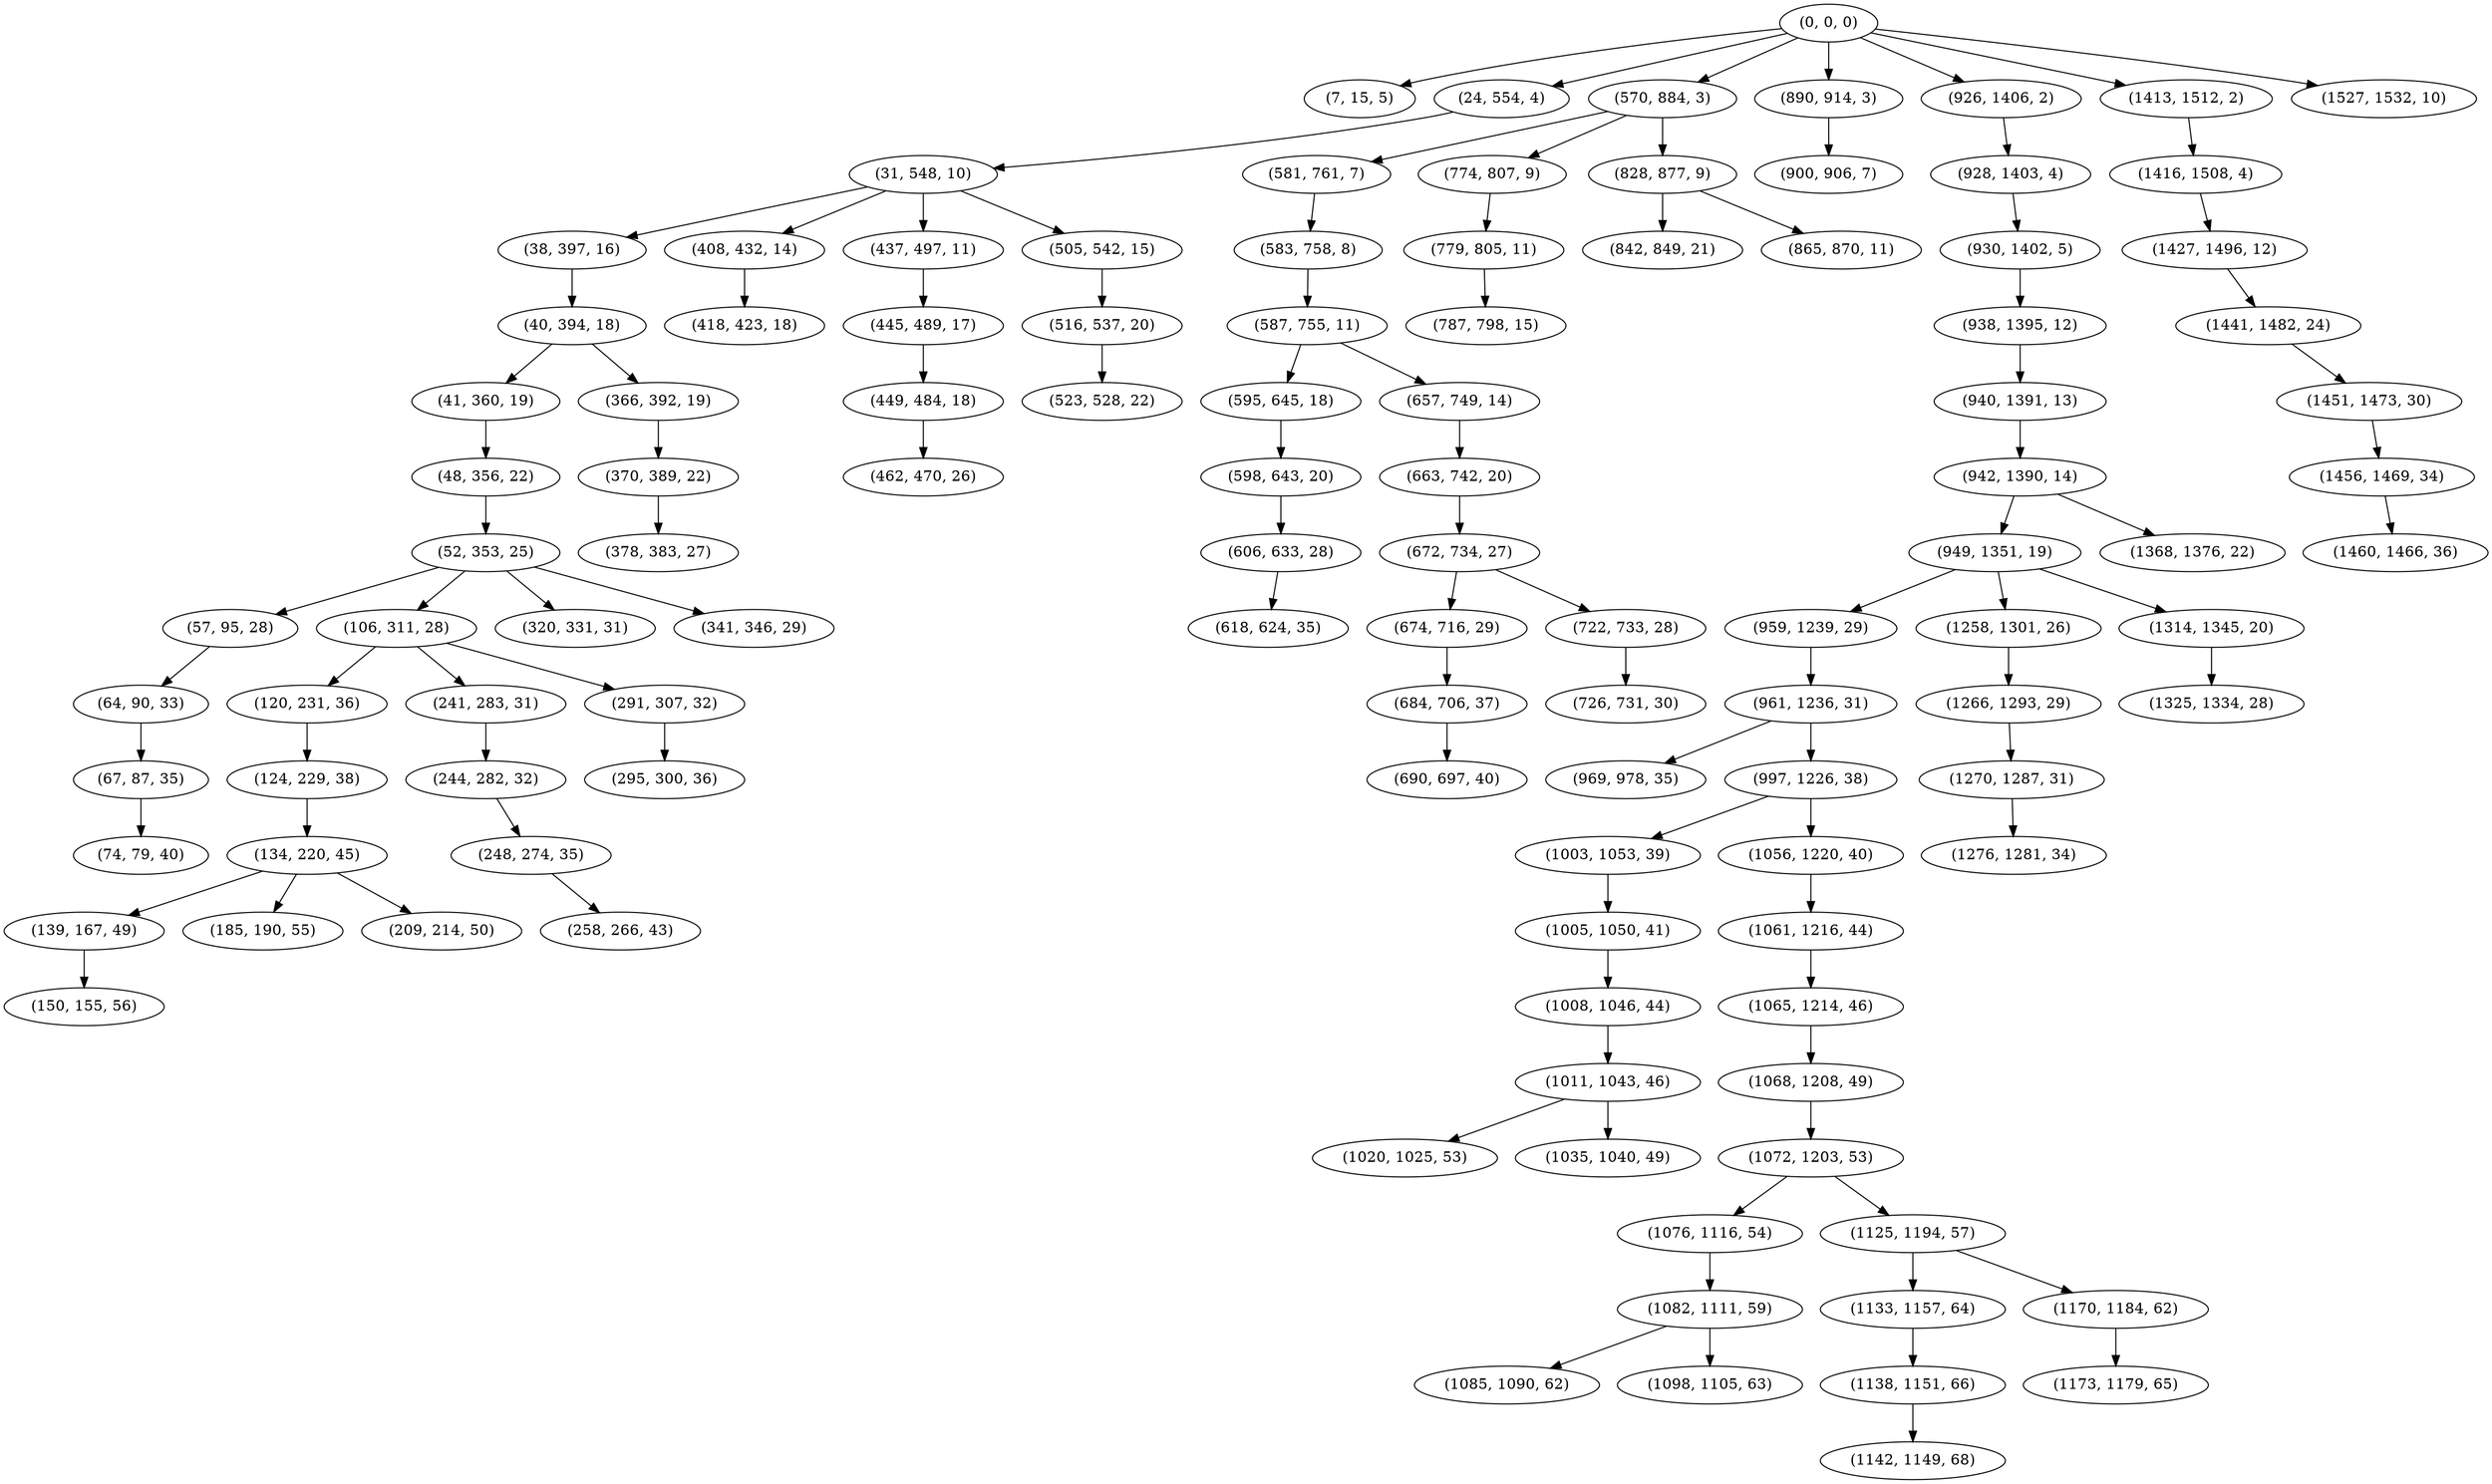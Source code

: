 digraph tree {
    "(0, 0, 0)";
    "(7, 15, 5)";
    "(24, 554, 4)";
    "(31, 548, 10)";
    "(38, 397, 16)";
    "(40, 394, 18)";
    "(41, 360, 19)";
    "(48, 356, 22)";
    "(52, 353, 25)";
    "(57, 95, 28)";
    "(64, 90, 33)";
    "(67, 87, 35)";
    "(74, 79, 40)";
    "(106, 311, 28)";
    "(120, 231, 36)";
    "(124, 229, 38)";
    "(134, 220, 45)";
    "(139, 167, 49)";
    "(150, 155, 56)";
    "(185, 190, 55)";
    "(209, 214, 50)";
    "(241, 283, 31)";
    "(244, 282, 32)";
    "(248, 274, 35)";
    "(258, 266, 43)";
    "(291, 307, 32)";
    "(295, 300, 36)";
    "(320, 331, 31)";
    "(341, 346, 29)";
    "(366, 392, 19)";
    "(370, 389, 22)";
    "(378, 383, 27)";
    "(408, 432, 14)";
    "(418, 423, 18)";
    "(437, 497, 11)";
    "(445, 489, 17)";
    "(449, 484, 18)";
    "(462, 470, 26)";
    "(505, 542, 15)";
    "(516, 537, 20)";
    "(523, 528, 22)";
    "(570, 884, 3)";
    "(581, 761, 7)";
    "(583, 758, 8)";
    "(587, 755, 11)";
    "(595, 645, 18)";
    "(598, 643, 20)";
    "(606, 633, 28)";
    "(618, 624, 35)";
    "(657, 749, 14)";
    "(663, 742, 20)";
    "(672, 734, 27)";
    "(674, 716, 29)";
    "(684, 706, 37)";
    "(690, 697, 40)";
    "(722, 733, 28)";
    "(726, 731, 30)";
    "(774, 807, 9)";
    "(779, 805, 11)";
    "(787, 798, 15)";
    "(828, 877, 9)";
    "(842, 849, 21)";
    "(865, 870, 11)";
    "(890, 914, 3)";
    "(900, 906, 7)";
    "(926, 1406, 2)";
    "(928, 1403, 4)";
    "(930, 1402, 5)";
    "(938, 1395, 12)";
    "(940, 1391, 13)";
    "(942, 1390, 14)";
    "(949, 1351, 19)";
    "(959, 1239, 29)";
    "(961, 1236, 31)";
    "(969, 978, 35)";
    "(997, 1226, 38)";
    "(1003, 1053, 39)";
    "(1005, 1050, 41)";
    "(1008, 1046, 44)";
    "(1011, 1043, 46)";
    "(1020, 1025, 53)";
    "(1035, 1040, 49)";
    "(1056, 1220, 40)";
    "(1061, 1216, 44)";
    "(1065, 1214, 46)";
    "(1068, 1208, 49)";
    "(1072, 1203, 53)";
    "(1076, 1116, 54)";
    "(1082, 1111, 59)";
    "(1085, 1090, 62)";
    "(1098, 1105, 63)";
    "(1125, 1194, 57)";
    "(1133, 1157, 64)";
    "(1138, 1151, 66)";
    "(1142, 1149, 68)";
    "(1170, 1184, 62)";
    "(1173, 1179, 65)";
    "(1258, 1301, 26)";
    "(1266, 1293, 29)";
    "(1270, 1287, 31)";
    "(1276, 1281, 34)";
    "(1314, 1345, 20)";
    "(1325, 1334, 28)";
    "(1368, 1376, 22)";
    "(1413, 1512, 2)";
    "(1416, 1508, 4)";
    "(1427, 1496, 12)";
    "(1441, 1482, 24)";
    "(1451, 1473, 30)";
    "(1456, 1469, 34)";
    "(1460, 1466, 36)";
    "(1527, 1532, 10)";
    "(0, 0, 0)" -> "(7, 15, 5)";
    "(0, 0, 0)" -> "(24, 554, 4)";
    "(0, 0, 0)" -> "(570, 884, 3)";
    "(0, 0, 0)" -> "(890, 914, 3)";
    "(0, 0, 0)" -> "(926, 1406, 2)";
    "(0, 0, 0)" -> "(1413, 1512, 2)";
    "(0, 0, 0)" -> "(1527, 1532, 10)";
    "(24, 554, 4)" -> "(31, 548, 10)";
    "(31, 548, 10)" -> "(38, 397, 16)";
    "(31, 548, 10)" -> "(408, 432, 14)";
    "(31, 548, 10)" -> "(437, 497, 11)";
    "(31, 548, 10)" -> "(505, 542, 15)";
    "(38, 397, 16)" -> "(40, 394, 18)";
    "(40, 394, 18)" -> "(41, 360, 19)";
    "(40, 394, 18)" -> "(366, 392, 19)";
    "(41, 360, 19)" -> "(48, 356, 22)";
    "(48, 356, 22)" -> "(52, 353, 25)";
    "(52, 353, 25)" -> "(57, 95, 28)";
    "(52, 353, 25)" -> "(106, 311, 28)";
    "(52, 353, 25)" -> "(320, 331, 31)";
    "(52, 353, 25)" -> "(341, 346, 29)";
    "(57, 95, 28)" -> "(64, 90, 33)";
    "(64, 90, 33)" -> "(67, 87, 35)";
    "(67, 87, 35)" -> "(74, 79, 40)";
    "(106, 311, 28)" -> "(120, 231, 36)";
    "(106, 311, 28)" -> "(241, 283, 31)";
    "(106, 311, 28)" -> "(291, 307, 32)";
    "(120, 231, 36)" -> "(124, 229, 38)";
    "(124, 229, 38)" -> "(134, 220, 45)";
    "(134, 220, 45)" -> "(139, 167, 49)";
    "(134, 220, 45)" -> "(185, 190, 55)";
    "(134, 220, 45)" -> "(209, 214, 50)";
    "(139, 167, 49)" -> "(150, 155, 56)";
    "(241, 283, 31)" -> "(244, 282, 32)";
    "(244, 282, 32)" -> "(248, 274, 35)";
    "(248, 274, 35)" -> "(258, 266, 43)";
    "(291, 307, 32)" -> "(295, 300, 36)";
    "(366, 392, 19)" -> "(370, 389, 22)";
    "(370, 389, 22)" -> "(378, 383, 27)";
    "(408, 432, 14)" -> "(418, 423, 18)";
    "(437, 497, 11)" -> "(445, 489, 17)";
    "(445, 489, 17)" -> "(449, 484, 18)";
    "(449, 484, 18)" -> "(462, 470, 26)";
    "(505, 542, 15)" -> "(516, 537, 20)";
    "(516, 537, 20)" -> "(523, 528, 22)";
    "(570, 884, 3)" -> "(581, 761, 7)";
    "(570, 884, 3)" -> "(774, 807, 9)";
    "(570, 884, 3)" -> "(828, 877, 9)";
    "(581, 761, 7)" -> "(583, 758, 8)";
    "(583, 758, 8)" -> "(587, 755, 11)";
    "(587, 755, 11)" -> "(595, 645, 18)";
    "(587, 755, 11)" -> "(657, 749, 14)";
    "(595, 645, 18)" -> "(598, 643, 20)";
    "(598, 643, 20)" -> "(606, 633, 28)";
    "(606, 633, 28)" -> "(618, 624, 35)";
    "(657, 749, 14)" -> "(663, 742, 20)";
    "(663, 742, 20)" -> "(672, 734, 27)";
    "(672, 734, 27)" -> "(674, 716, 29)";
    "(672, 734, 27)" -> "(722, 733, 28)";
    "(674, 716, 29)" -> "(684, 706, 37)";
    "(684, 706, 37)" -> "(690, 697, 40)";
    "(722, 733, 28)" -> "(726, 731, 30)";
    "(774, 807, 9)" -> "(779, 805, 11)";
    "(779, 805, 11)" -> "(787, 798, 15)";
    "(828, 877, 9)" -> "(842, 849, 21)";
    "(828, 877, 9)" -> "(865, 870, 11)";
    "(890, 914, 3)" -> "(900, 906, 7)";
    "(926, 1406, 2)" -> "(928, 1403, 4)";
    "(928, 1403, 4)" -> "(930, 1402, 5)";
    "(930, 1402, 5)" -> "(938, 1395, 12)";
    "(938, 1395, 12)" -> "(940, 1391, 13)";
    "(940, 1391, 13)" -> "(942, 1390, 14)";
    "(942, 1390, 14)" -> "(949, 1351, 19)";
    "(942, 1390, 14)" -> "(1368, 1376, 22)";
    "(949, 1351, 19)" -> "(959, 1239, 29)";
    "(949, 1351, 19)" -> "(1258, 1301, 26)";
    "(949, 1351, 19)" -> "(1314, 1345, 20)";
    "(959, 1239, 29)" -> "(961, 1236, 31)";
    "(961, 1236, 31)" -> "(969, 978, 35)";
    "(961, 1236, 31)" -> "(997, 1226, 38)";
    "(997, 1226, 38)" -> "(1003, 1053, 39)";
    "(997, 1226, 38)" -> "(1056, 1220, 40)";
    "(1003, 1053, 39)" -> "(1005, 1050, 41)";
    "(1005, 1050, 41)" -> "(1008, 1046, 44)";
    "(1008, 1046, 44)" -> "(1011, 1043, 46)";
    "(1011, 1043, 46)" -> "(1020, 1025, 53)";
    "(1011, 1043, 46)" -> "(1035, 1040, 49)";
    "(1056, 1220, 40)" -> "(1061, 1216, 44)";
    "(1061, 1216, 44)" -> "(1065, 1214, 46)";
    "(1065, 1214, 46)" -> "(1068, 1208, 49)";
    "(1068, 1208, 49)" -> "(1072, 1203, 53)";
    "(1072, 1203, 53)" -> "(1076, 1116, 54)";
    "(1072, 1203, 53)" -> "(1125, 1194, 57)";
    "(1076, 1116, 54)" -> "(1082, 1111, 59)";
    "(1082, 1111, 59)" -> "(1085, 1090, 62)";
    "(1082, 1111, 59)" -> "(1098, 1105, 63)";
    "(1125, 1194, 57)" -> "(1133, 1157, 64)";
    "(1125, 1194, 57)" -> "(1170, 1184, 62)";
    "(1133, 1157, 64)" -> "(1138, 1151, 66)";
    "(1138, 1151, 66)" -> "(1142, 1149, 68)";
    "(1170, 1184, 62)" -> "(1173, 1179, 65)";
    "(1258, 1301, 26)" -> "(1266, 1293, 29)";
    "(1266, 1293, 29)" -> "(1270, 1287, 31)";
    "(1270, 1287, 31)" -> "(1276, 1281, 34)";
    "(1314, 1345, 20)" -> "(1325, 1334, 28)";
    "(1413, 1512, 2)" -> "(1416, 1508, 4)";
    "(1416, 1508, 4)" -> "(1427, 1496, 12)";
    "(1427, 1496, 12)" -> "(1441, 1482, 24)";
    "(1441, 1482, 24)" -> "(1451, 1473, 30)";
    "(1451, 1473, 30)" -> "(1456, 1469, 34)";
    "(1456, 1469, 34)" -> "(1460, 1466, 36)";
}
